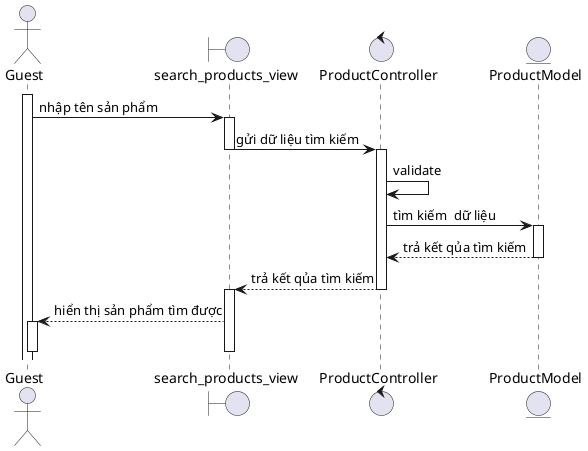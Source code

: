 @startuml
actor Guest
boundary search_products_view
control ProductController
entity ProductModel

activate Guest
Guest -> search_products_view: nhập tên sản phẩm
activate search_products_view
search_products_view-> ProductController: gửi dữ liệu tìm kiếm
deactivate search_products_view
activate ProductController
ProductController -> ProductController : validate
ProductController -> ProductModel : tìm kiếm  dữ liệu
activate ProductModel
ProductModel --> ProductController : trả kết qủa tìm kiếm
deactivate ProductModel
search_products_view <-- ProductController : trả kết qủa tìm kiếm
deactivate ProductController
activate search_products_view
Guest <-- search_products_view :hiển thị sản phẩm tìm được
activate Guest
deactivate search_products_view
deactivate Guest
@enduml